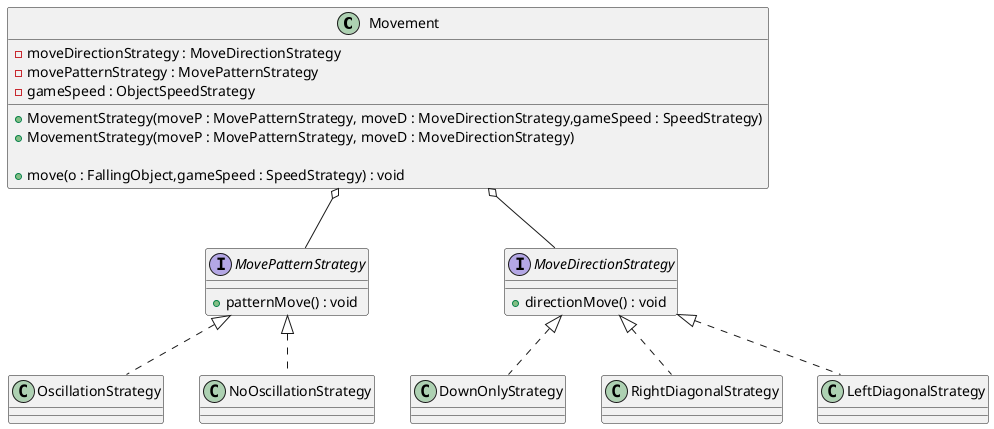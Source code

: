 @startuml MovementStrategy

class Movement{
    -moveDirectionStrategy : MoveDirectionStrategy
    -movePatternStrategy : MovePatternStrategy
    -gameSpeed : ObjectSpeedStrategy
    +MovementStrategy(moveP : MovePatternStrategy, moveD : MoveDirectionStrategy,gameSpeed : SpeedStrategy)
    +MovementStrategy(moveP : MovePatternStrategy, moveD : MoveDirectionStrategy) 
    /'second constructor to make a movement without speed aka difault speed?'/

    +move(o : FallingObject,gameSpeed : SpeedStrategy) : void
}


interface MovePatternStrategy { 
    +patternMove() : void
}

class OscillationStrategy { 

}


class NoOscillationStrategy { 
    
}

interface MoveDirectionStrategy{
    +directionMove() : void
}

class DownOnlyStrategy{

}

class RightDiagonalStrategy {

}

class LeftDiagonalStrategy {

}

Movement o-- MoveDirectionStrategy
Movement o-- MovePatternStrategy

MoveDirectionStrategy <|.. DownOnlyStrategy 
MoveDirectionStrategy <|.. RightDiagonalStrategy 
MoveDirectionStrategy <|.. LeftDiagonalStrategy 

MovePatternStrategy <|.. NoOscillationStrategy
MovePatternStrategy <|.. OscillationStrategy

@enduml